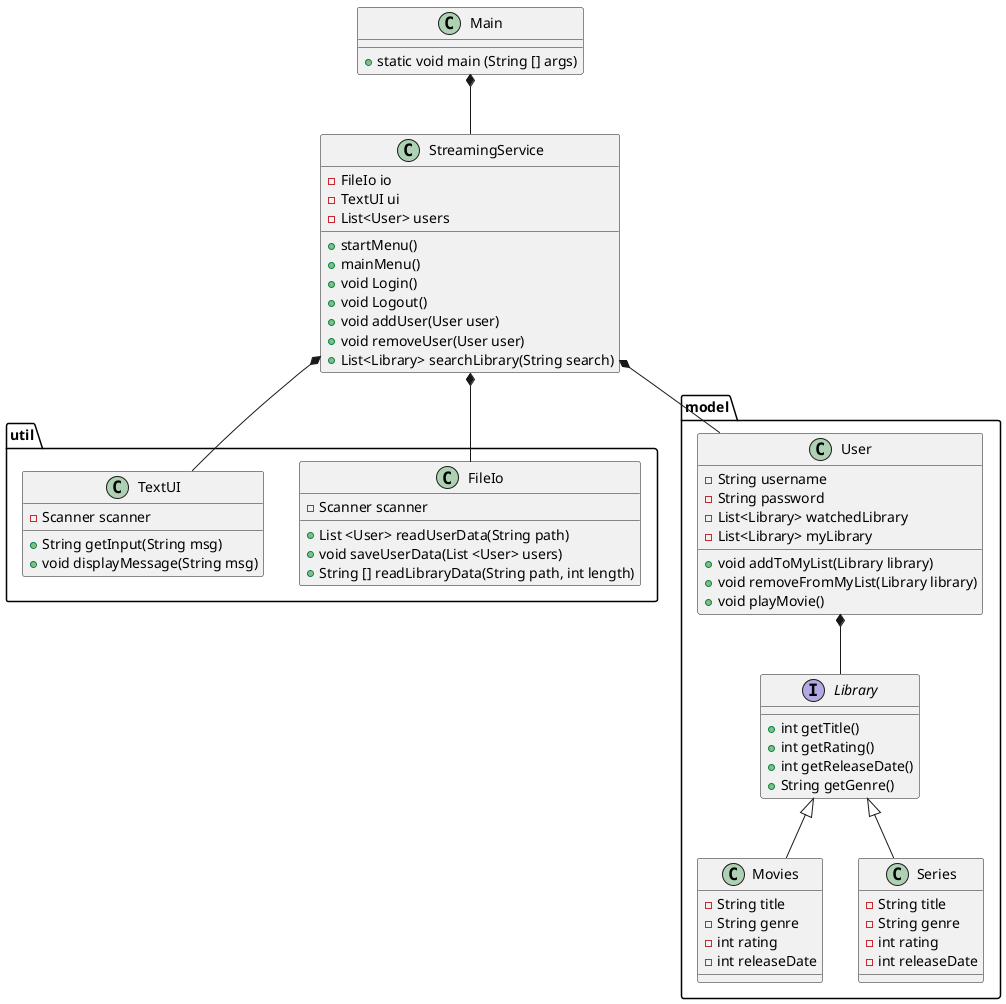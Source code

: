 @startuml
'https://plantuml.com/class-diagram

'Pakker, model og util
'Domænemodel giver nye entity klasser

package "util"
{
Class FileIo
FileIo :  - Scanner scanner
FileIo : + List <User> readUserData(String path)
FileIo : + void saveUserData(List <User> users)
FileIo : + String [] readLibraryData(String path, int length)

Class TextUI
TextUI : - Scanner scanner
TextUI : + String getInput(String msg)
TextUI : + void displayMessage(String msg)
}

package "model"
{
Interface Library
Library : + int getTitle()
Library : + int getRating()
Library : + int getReleaseDate()
Library : + String getGenre()

Library <|-- Movies
Library <|-- Series

Class Movies
Movies : - String title
Movies : - String genre
Movies : - int rating
Movies : - int releaseDate

Class Series
Series : - String title
Series : - String genre
Series : - int rating
Series : - int releaseDate

Class User
User : - String username
User : - String password
User : - List<Library> watchedLibrary
User : - List<Library> myLibrary
User : + void addToMyList(Library library)
User : + void removeFromMyList(Library library)
User : + void playMovie()
}

Class StreamingService
StreamingService : - FileIo io
StreamingService : - TextUI ui
StreamingService : - List<User> users
StreamingService : + startMenu()
StreamingService : + mainMenu()
StreamingService : + void Login()
StreamingService : + void Logout()
StreamingService : + void addUser(User user)
StreamingService : + void removeUser(User user)
StreamingService : + List<Library> searchLibrary(String search)

Class Main
Main : + static void main (String [] args)

Main *-- StreamingService
StreamingService *-- FileIo
StreamingService *-- User
StreamingService *-- TextUI
User *-- Library

@enduml